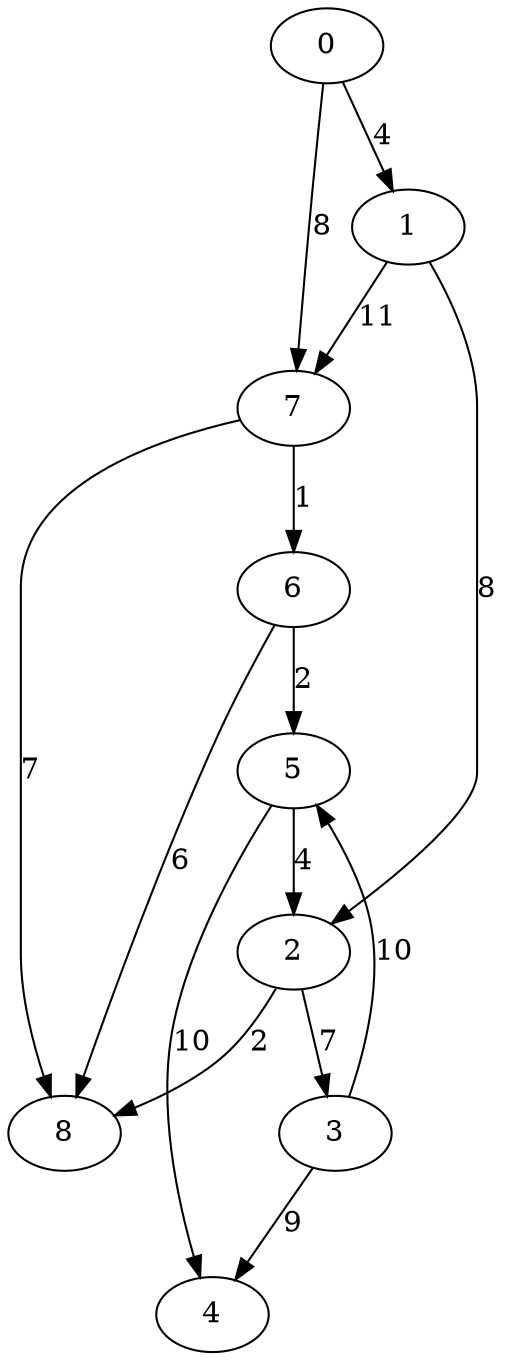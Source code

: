 digraph {
0->1 [label="4" ]
0->7 [label="8" ]
1->2 [label="8" ]
1->7 [label="11" ]
2->8 [label="2" ]
2->3 [label="7" ]
3->4 [label="9" ]
3->5 [label="10" ]
5->2 [label="4" ]
5->4 [label="10" ]
6->5 [label="2" ]
6->8 [label="6" ]
7->6 [label="1" ]
7->8 [label="7" ]
 }
